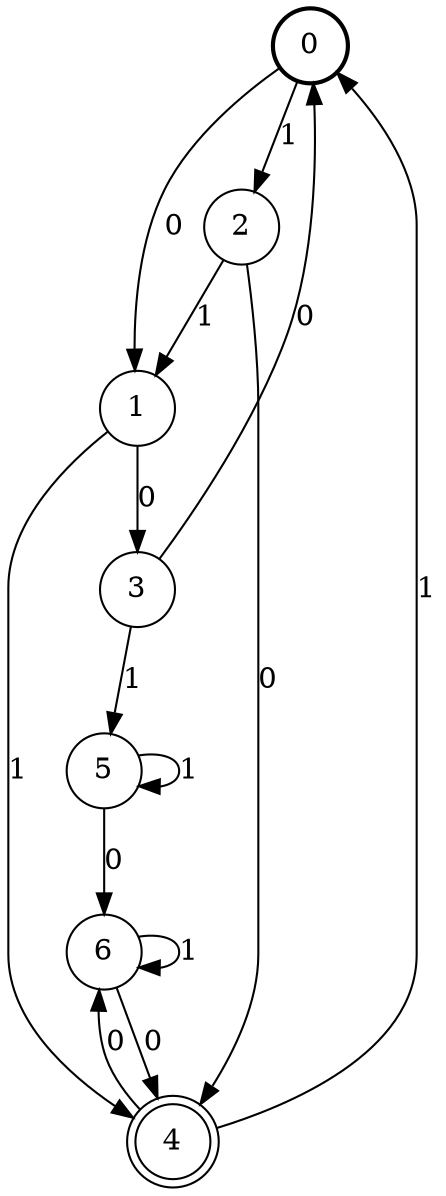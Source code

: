 digraph Automat {
    node [shape = circle];
    0 [style = "bold"];
    0 -> 1 [label = "0"];
    0 -> 2 [label = "1"];
    1 -> 3 [label = "0"];
    1 -> 4 [label = "1"];
    2 -> 4 [label = "0"];
    2 -> 1 [label = "1"];
    3 -> 0 [label = "0"];
    3 -> 5 [label = "1"];
    4 [peripheries=2]
    4 -> 6 [label = "0"];
    4 -> 0 [label = "1"];
    5 -> 6 [label = "0"];
    5 -> 5 [label = "1"];
    6 -> 4 [label = "0"];
    6 -> 6 [label = "1"];
}
